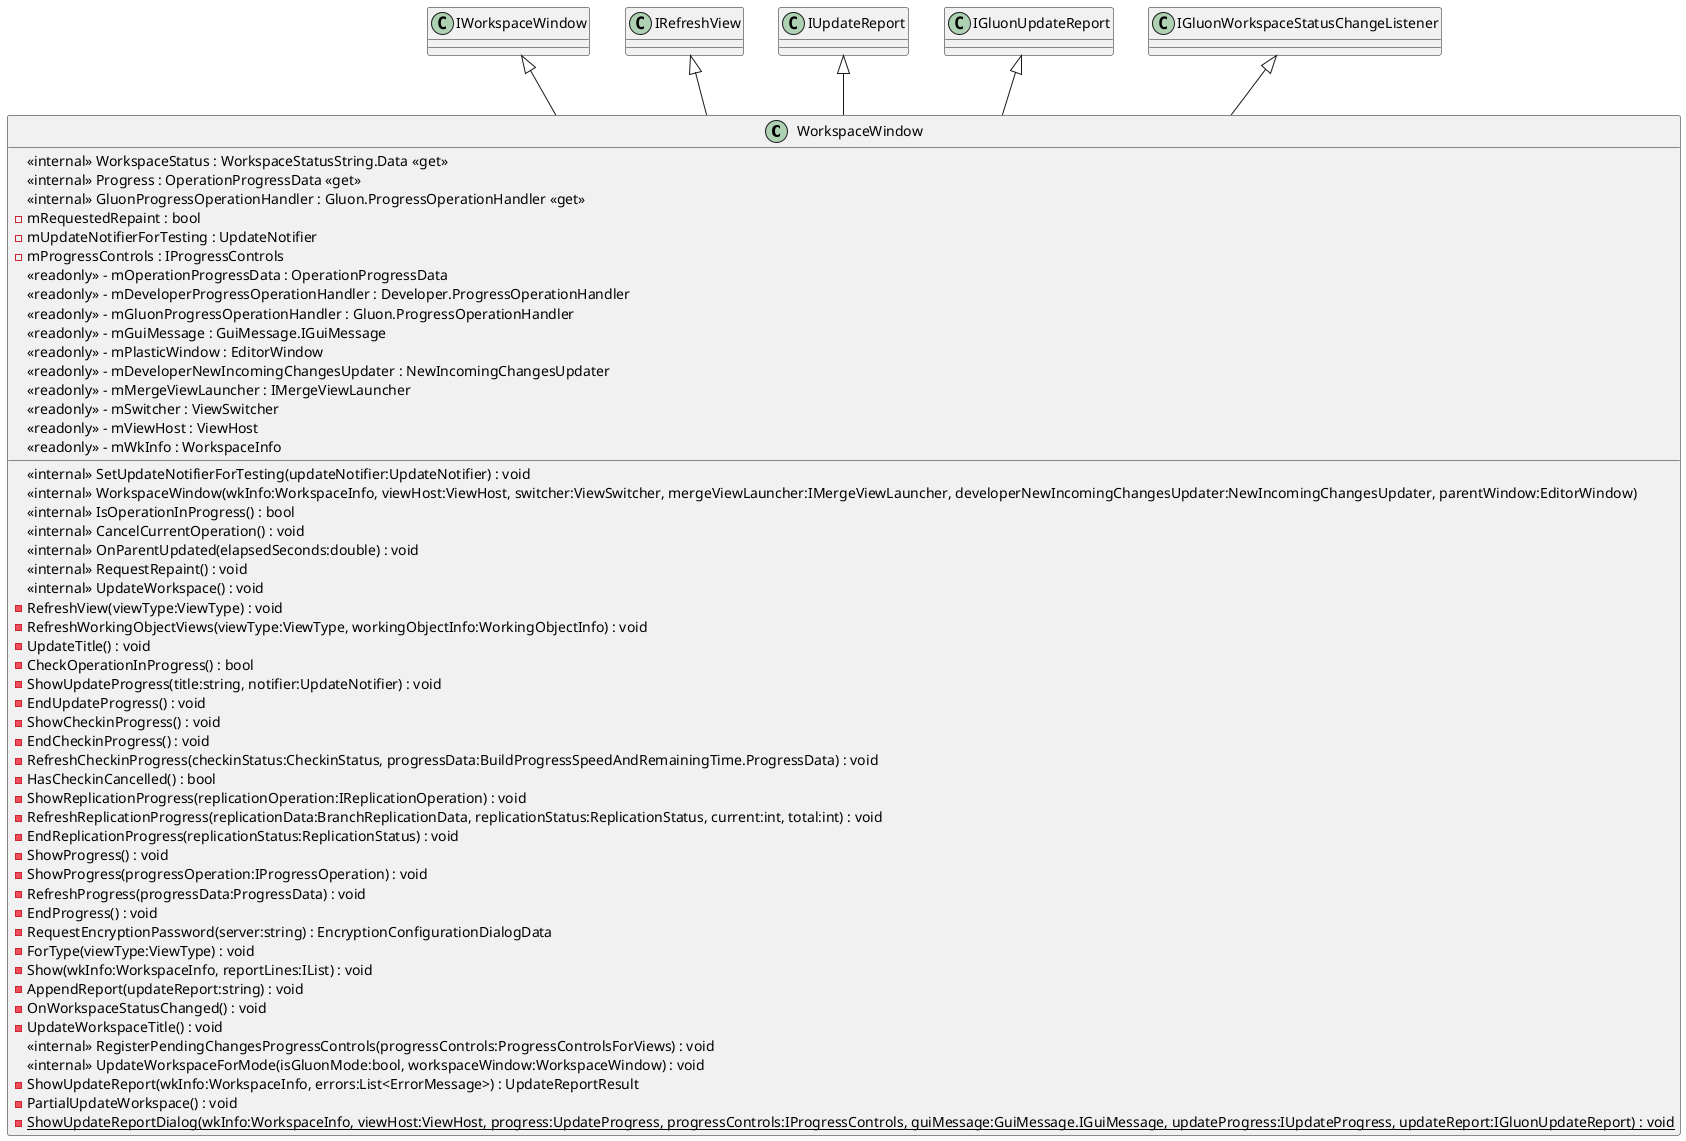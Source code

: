 @startuml
class WorkspaceWindow {
    <<internal>> SetUpdateNotifierForTesting(updateNotifier:UpdateNotifier) : void
    <<internal>> WorkspaceStatus : WorkspaceStatusString.Data <<get>>
    <<internal>> Progress : OperationProgressData <<get>>
    <<internal>> GluonProgressOperationHandler : Gluon.ProgressOperationHandler <<get>>
    <<internal>> WorkspaceWindow(wkInfo:WorkspaceInfo, viewHost:ViewHost, switcher:ViewSwitcher, mergeViewLauncher:IMergeViewLauncher, developerNewIncomingChangesUpdater:NewIncomingChangesUpdater, parentWindow:EditorWindow)
    <<internal>> IsOperationInProgress() : bool
    <<internal>> CancelCurrentOperation() : void
    <<internal>> OnParentUpdated(elapsedSeconds:double) : void
    <<internal>> RequestRepaint() : void
    <<internal>> UpdateWorkspace() : void
    - RefreshView(viewType:ViewType) : void
    - RefreshWorkingObjectViews(viewType:ViewType, workingObjectInfo:WorkingObjectInfo) : void
    - UpdateTitle() : void
    - CheckOperationInProgress() : bool
    - ShowUpdateProgress(title:string, notifier:UpdateNotifier) : void
    - EndUpdateProgress() : void
    - ShowCheckinProgress() : void
    - EndCheckinProgress() : void
    - RefreshCheckinProgress(checkinStatus:CheckinStatus, progressData:BuildProgressSpeedAndRemainingTime.ProgressData) : void
    - HasCheckinCancelled() : bool
    - ShowReplicationProgress(replicationOperation:IReplicationOperation) : void
    - RefreshReplicationProgress(replicationData:BranchReplicationData, replicationStatus:ReplicationStatus, current:int, total:int) : void
    - EndReplicationProgress(replicationStatus:ReplicationStatus) : void
    - ShowProgress() : void
    - ShowProgress(progressOperation:IProgressOperation) : void
    - RefreshProgress(progressData:ProgressData) : void
    - EndProgress() : void
    - RequestEncryptionPassword(server:string) : EncryptionConfigurationDialogData
    - ForType(viewType:ViewType) : void
    - Show(wkInfo:WorkspaceInfo, reportLines:IList) : void
    - AppendReport(updateReport:string) : void
    - OnWorkspaceStatusChanged() : void
    - UpdateWorkspaceTitle() : void
    - mRequestedRepaint : bool
    - mUpdateNotifierForTesting : UpdateNotifier
    - mProgressControls : IProgressControls
    <<readonly>> - mOperationProgressData : OperationProgressData
    <<readonly>> - mDeveloperProgressOperationHandler : Developer.ProgressOperationHandler
    <<readonly>> - mGluonProgressOperationHandler : Gluon.ProgressOperationHandler
    <<readonly>> - mGuiMessage : GuiMessage.IGuiMessage
    <<readonly>> - mPlasticWindow : EditorWindow
    <<readonly>> - mDeveloperNewIncomingChangesUpdater : NewIncomingChangesUpdater
    <<readonly>> - mMergeViewLauncher : IMergeViewLauncher
    <<readonly>> - mSwitcher : ViewSwitcher
    <<readonly>> - mViewHost : ViewHost
    <<readonly>> - mWkInfo : WorkspaceInfo
    <<internal>> RegisterPendingChangesProgressControls(progressControls:ProgressControlsForViews) : void
    <<internal>> UpdateWorkspaceForMode(isGluonMode:bool, workspaceWindow:WorkspaceWindow) : void
    - ShowUpdateReport(wkInfo:WorkspaceInfo, errors:List<ErrorMessage>) : UpdateReportResult
    - PartialUpdateWorkspace() : void
    {static} - ShowUpdateReportDialog(wkInfo:WorkspaceInfo, viewHost:ViewHost, progress:UpdateProgress, progressControls:IProgressControls, guiMessage:GuiMessage.IGuiMessage, updateProgress:IUpdateProgress, updateReport:IGluonUpdateReport) : void
}
IWorkspaceWindow <|-- WorkspaceWindow
IRefreshView <|-- WorkspaceWindow
IUpdateReport <|-- WorkspaceWindow
IGluonUpdateReport <|-- WorkspaceWindow
IGluonWorkspaceStatusChangeListener <|-- WorkspaceWindow
@enduml
